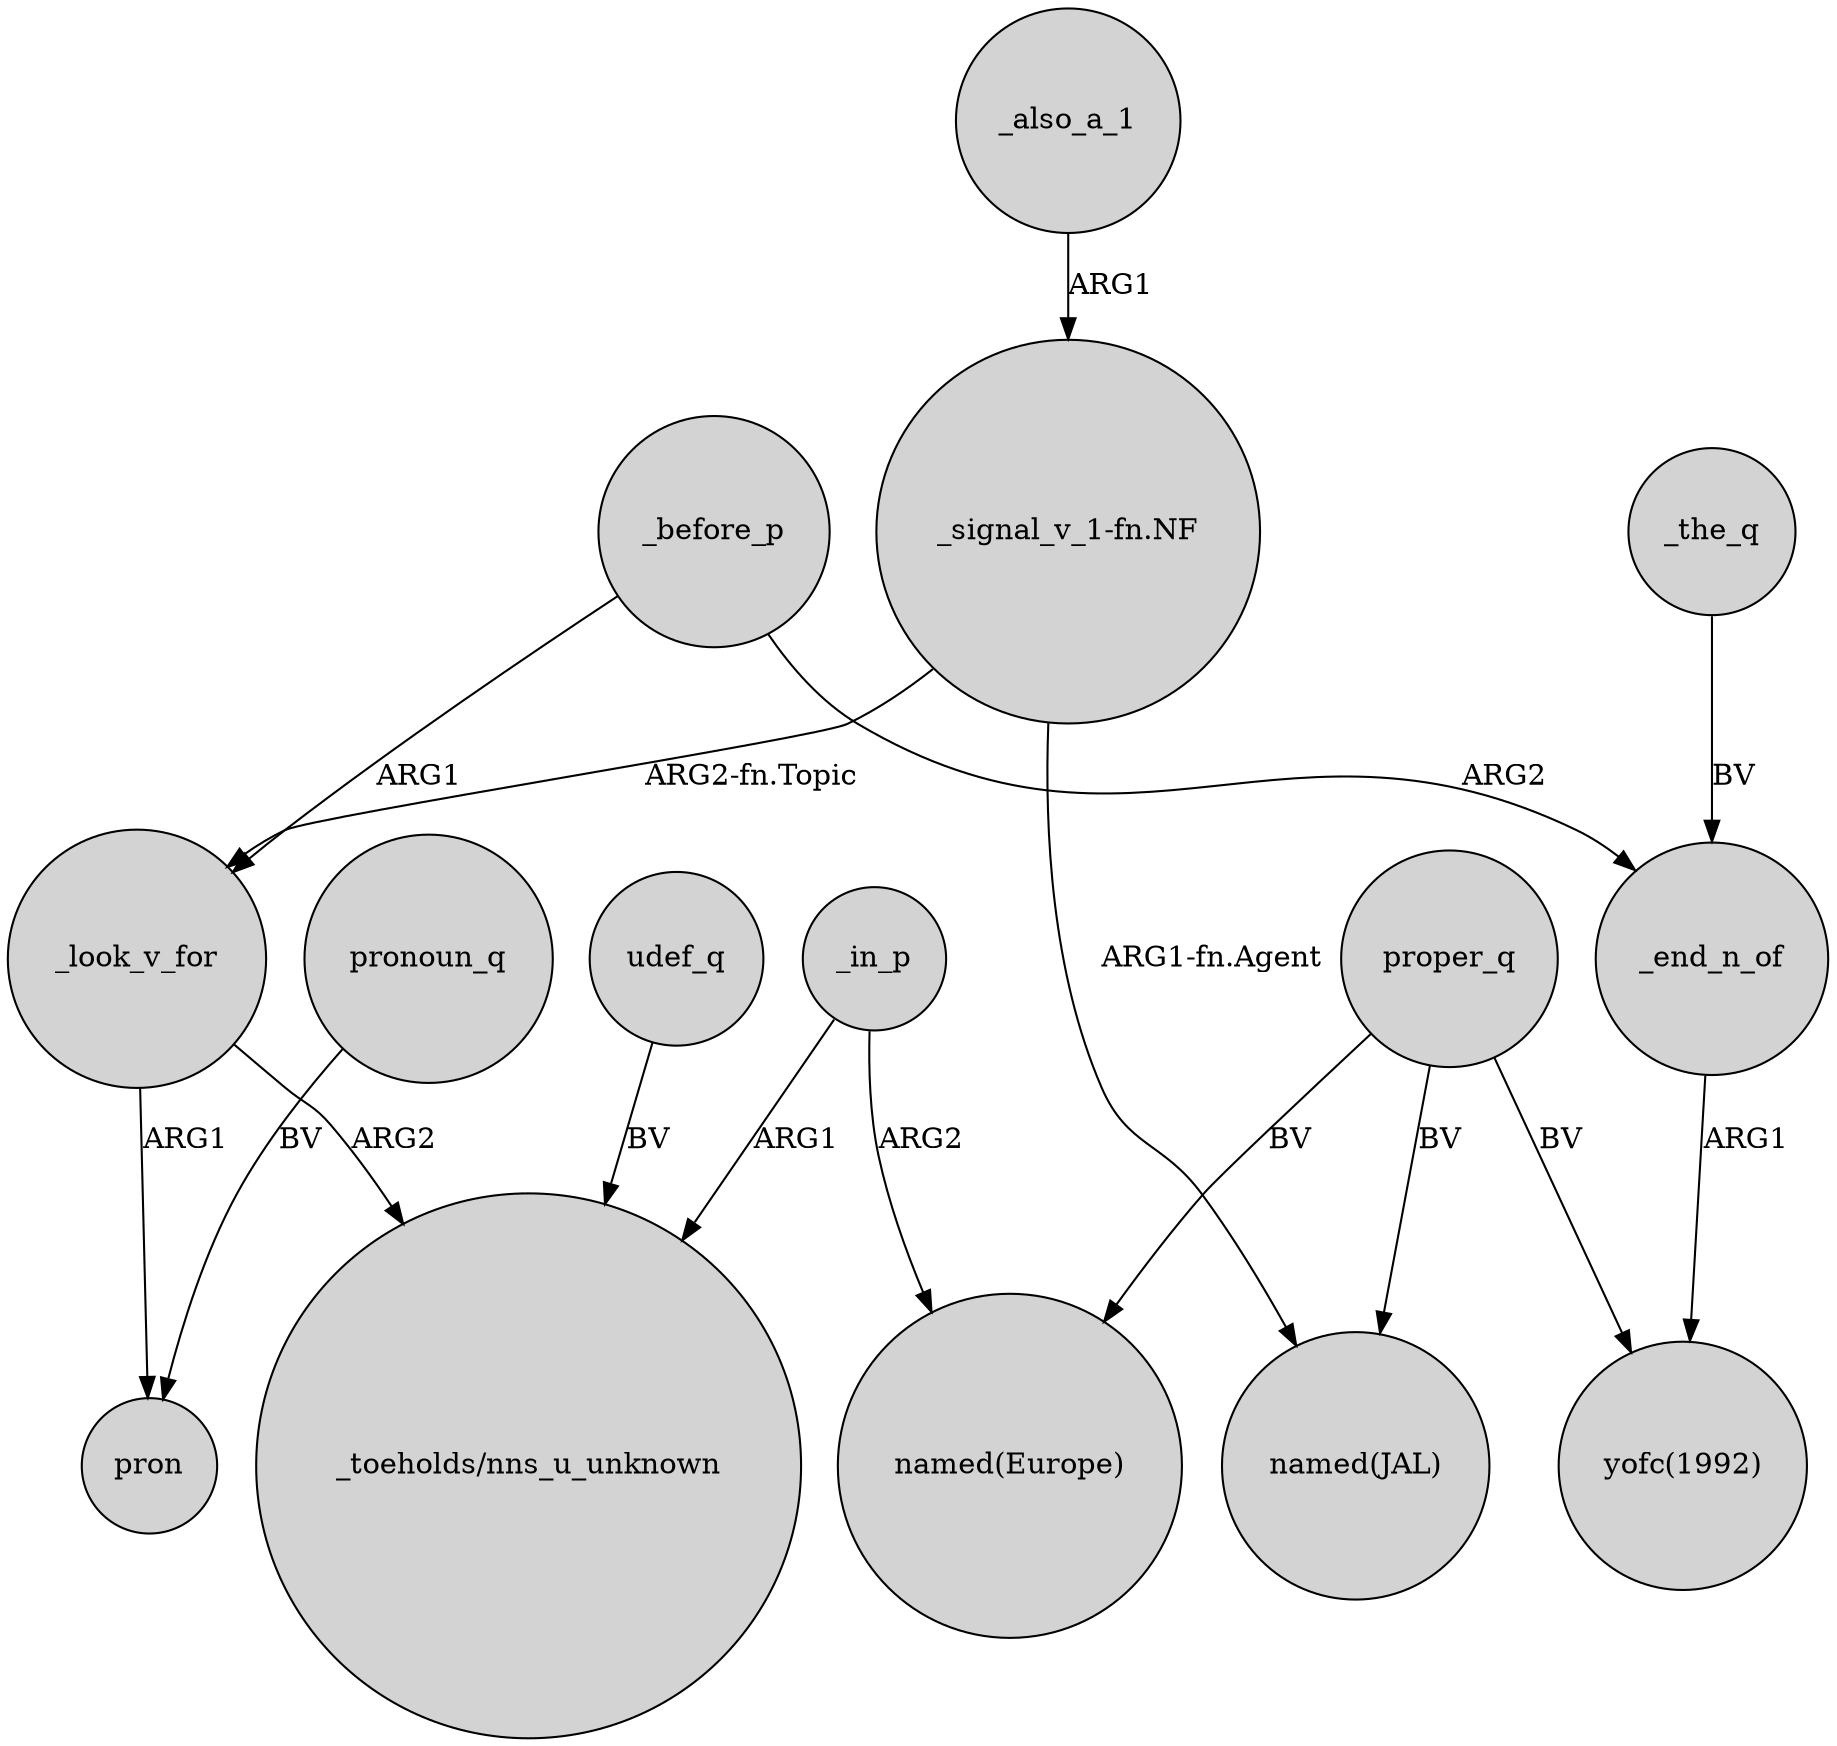 digraph {
	node [shape=circle style=filled]
	_look_v_for -> pron [label=ARG1]
	_before_p -> _look_v_for [label=ARG1]
	_also_a_1 -> "_signal_v_1-fn.NF" [label=ARG1]
	"_signal_v_1-fn.NF" -> "named(JAL)" [label="ARG1-fn.Agent"]
	proper_q -> "named(JAL)" [label=BV]
	_look_v_for -> "_toeholds/nns_u_unknown" [label=ARG2]
	"_signal_v_1-fn.NF" -> _look_v_for [label="ARG2-fn.Topic"]
	proper_q -> "named(Europe)" [label=BV]
	_before_p -> _end_n_of [label=ARG2]
	udef_q -> "_toeholds/nns_u_unknown" [label=BV]
	_end_n_of -> "yofc(1992)" [label=ARG1]
	_the_q -> _end_n_of [label=BV]
	_in_p -> "_toeholds/nns_u_unknown" [label=ARG1]
	_in_p -> "named(Europe)" [label=ARG2]
	proper_q -> "yofc(1992)" [label=BV]
	pronoun_q -> pron [label=BV]
}
